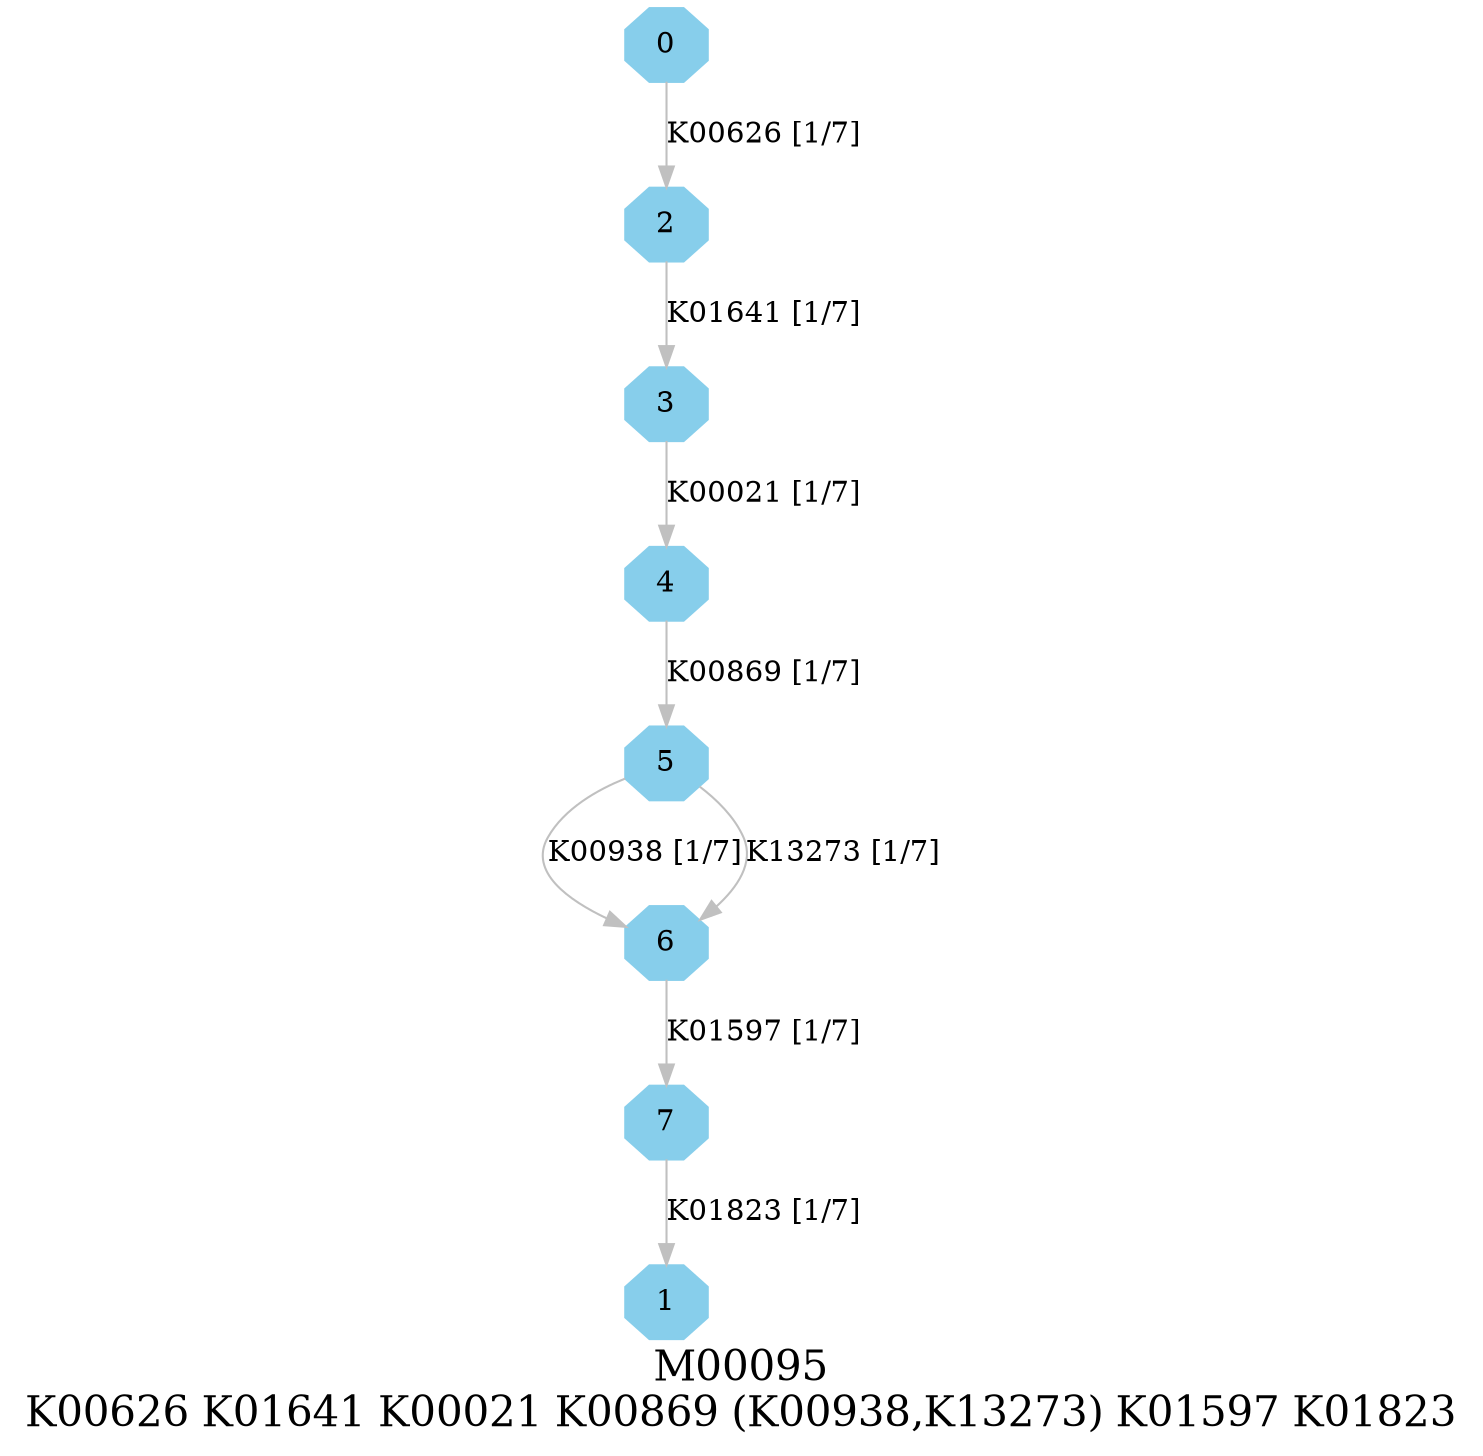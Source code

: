 digraph G {
graph [label="M00095
K00626 K01641 K00021 K00869 (K00938,K13273) K01597 K01823",fontsize=20];
node [shape=box,style=filled];
edge [len=3,color=grey];
{node [width=.3,height=.3,shape=octagon,style=filled,color=skyblue] 0 1 2 3 4 5 6 7 }
0 -> 2 [label="K00626 [1/7]"];
2 -> 3 [label="K01641 [1/7]"];
3 -> 4 [label="K00021 [1/7]"];
4 -> 5 [label="K00869 [1/7]"];
5 -> 6 [label="K00938 [1/7]"];
5 -> 6 [label="K13273 [1/7]"];
6 -> 7 [label="K01597 [1/7]"];
7 -> 1 [label="K01823 [1/7]"];
}